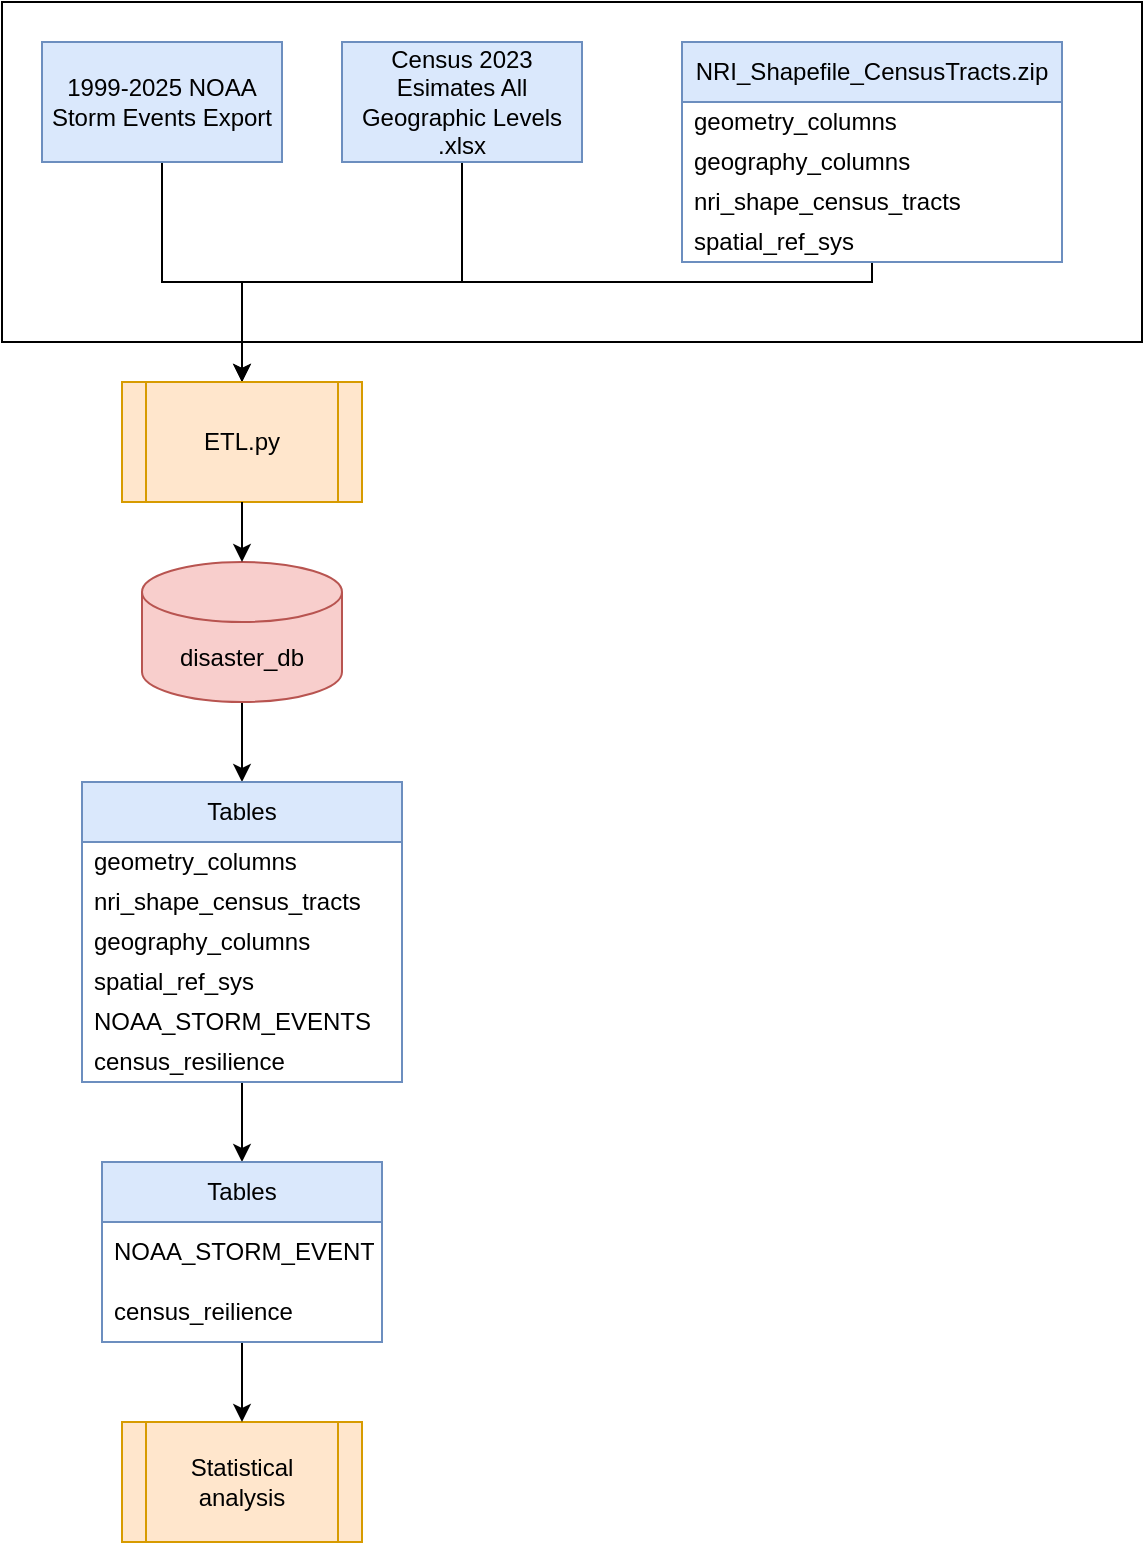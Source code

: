 <mxfile>
    <diagram name="Page-1" id="h0xkWWKZ30QLPbIeoJYY">
        <mxGraphModel dx="1111" dy="941" grid="1" gridSize="10" guides="1" tooltips="1" connect="1" arrows="1" fold="1" page="1" pageScale="1" pageWidth="850" pageHeight="1100" background="none" math="0" shadow="0">
            <root>
                <mxCell id="0"/>
                <mxCell id="1" parent="0"/>
                <mxCell id="hgfBhY_SI7VS0qbQf4od-2" value="" style="rounded=0;whiteSpace=wrap;html=1;fillColor=none;" parent="1" vertex="1">
                    <mxGeometry x="10" y="40" width="570" height="170" as="geometry"/>
                </mxCell>
                <mxCell id="2" style="edgeStyle=none;html=1;exitX=0.5;exitY=1;exitDx=0;exitDy=0;exitPerimeter=0;entryX=0.5;entryY=0;entryDx=0;entryDy=0;" edge="1" parent="1" source="hgfBhY_SI7VS0qbQf4od-1" target="hgfBhY_SI7VS0qbQf4od-20">
                    <mxGeometry relative="1" as="geometry"/>
                </mxCell>
                <mxCell id="hgfBhY_SI7VS0qbQf4od-1" value="disaster_db" style="shape=cylinder3;whiteSpace=wrap;html=1;boundedLbl=1;backgroundOutline=1;size=15;fillColor=#f8cecc;strokeColor=#b85450;" parent="1" vertex="1">
                    <mxGeometry x="80" y="320" width="100" height="70" as="geometry"/>
                </mxCell>
                <mxCell id="hgfBhY_SI7VS0qbQf4od-40" style="edgeStyle=orthogonalEdgeStyle;rounded=0;orthogonalLoop=1;jettySize=auto;html=1;exitX=0.5;exitY=1;exitDx=0;exitDy=0;entryX=0.5;entryY=0;entryDx=0;entryDy=0;" parent="1" source="hgfBhY_SI7VS0qbQf4od-3" target="hgfBhY_SI7VS0qbQf4od-37" edge="1">
                    <mxGeometry relative="1" as="geometry">
                        <Array as="points">
                            <mxPoint x="90" y="180"/>
                            <mxPoint x="130" y="180"/>
                        </Array>
                    </mxGeometry>
                </mxCell>
                <mxCell id="hgfBhY_SI7VS0qbQf4od-3" value="1999-2025 NOAA Storm Events Export" style="rounded=0;whiteSpace=wrap;html=1;fillColor=#dae8fc;strokeColor=#6c8ebf;" parent="1" vertex="1">
                    <mxGeometry x="30" y="60" width="120" height="60" as="geometry"/>
                </mxCell>
                <mxCell id="hgfBhY_SI7VS0qbQf4od-38" style="edgeStyle=orthogonalEdgeStyle;rounded=0;orthogonalLoop=1;jettySize=auto;html=1;" parent="1" source="hgfBhY_SI7VS0qbQf4od-4" target="hgfBhY_SI7VS0qbQf4od-37" edge="1">
                    <mxGeometry relative="1" as="geometry">
                        <Array as="points">
                            <mxPoint x="130" y="180"/>
                        </Array>
                    </mxGeometry>
                </mxCell>
                <mxCell id="hgfBhY_SI7VS0qbQf4od-4" value="NRI_Shapefile_CensusTracts.zip" style="swimlane;fontStyle=0;childLayout=stackLayout;horizontal=1;startSize=30;horizontalStack=0;resizeParent=1;resizeParentMax=0;resizeLast=0;collapsible=1;marginBottom=0;whiteSpace=wrap;html=1;fillColor=#dae8fc;strokeColor=#6c8ebf;" parent="1" vertex="1">
                    <mxGeometry x="350" y="60" width="190" height="110" as="geometry">
                        <mxRectangle x="510" y="440" width="60" height="30" as="alternateBounds"/>
                    </mxGeometry>
                </mxCell>
                <mxCell id="hgfBhY_SI7VS0qbQf4od-5" value="geometry_columns" style="text;strokeColor=none;fillColor=none;align=left;verticalAlign=middle;spacingLeft=4;spacingRight=4;overflow=hidden;points=[[0,0.5],[1,0.5]];portConstraint=eastwest;rotatable=0;whiteSpace=wrap;html=1;" parent="hgfBhY_SI7VS0qbQf4od-4" vertex="1">
                    <mxGeometry y="30" width="190" height="20" as="geometry"/>
                </mxCell>
                <mxCell id="hgfBhY_SI7VS0qbQf4od-6" value="geography_columns" style="text;strokeColor=none;fillColor=none;align=left;verticalAlign=middle;spacingLeft=4;spacingRight=4;overflow=hidden;points=[[0,0.5],[1,0.5]];portConstraint=eastwest;rotatable=0;whiteSpace=wrap;html=1;" parent="hgfBhY_SI7VS0qbQf4od-4" vertex="1">
                    <mxGeometry y="50" width="190" height="20" as="geometry"/>
                </mxCell>
                <mxCell id="hgfBhY_SI7VS0qbQf4od-7" value="nri_shape_census_tracts&lt;div&gt;&lt;br&gt;&lt;/div&gt;&lt;div&gt;&lt;br&gt;&lt;/div&gt;" style="text;strokeColor=none;fillColor=none;align=left;verticalAlign=middle;spacingLeft=4;spacingRight=4;overflow=hidden;points=[[0,0.5],[1,0.5]];portConstraint=eastwest;rotatable=0;whiteSpace=wrap;html=1;" parent="hgfBhY_SI7VS0qbQf4od-4" vertex="1">
                    <mxGeometry y="70" width="190" height="20" as="geometry"/>
                </mxCell>
                <mxCell id="hgfBhY_SI7VS0qbQf4od-18" value="spatial_ref_sys" style="text;strokeColor=none;fillColor=none;align=left;verticalAlign=middle;spacingLeft=4;spacingRight=4;overflow=hidden;points=[[0,0.5],[1,0.5]];portConstraint=eastwest;rotatable=0;whiteSpace=wrap;html=1;" parent="hgfBhY_SI7VS0qbQf4od-4" vertex="1">
                    <mxGeometry y="90" width="190" height="20" as="geometry"/>
                </mxCell>
                <mxCell id="hgfBhY_SI7VS0qbQf4od-39" style="edgeStyle=orthogonalEdgeStyle;rounded=0;orthogonalLoop=1;jettySize=auto;html=1;" parent="1" source="hgfBhY_SI7VS0qbQf4od-9" edge="1">
                    <mxGeometry relative="1" as="geometry">
                        <mxPoint x="130" y="280" as="targetPoint"/>
                        <Array as="points">
                            <mxPoint x="240" y="180"/>
                            <mxPoint x="130" y="180"/>
                        </Array>
                    </mxGeometry>
                </mxCell>
                <mxCell id="hgfBhY_SI7VS0qbQf4od-9" value="Census 2023 Esimates All Geographic Levels .xlsx" style="rounded=0;whiteSpace=wrap;html=1;fillColor=#dae8fc;strokeColor=#6c8ebf;" parent="1" vertex="1">
                    <mxGeometry x="180" y="60" width="120" height="60" as="geometry"/>
                </mxCell>
                <mxCell id="hgfBhY_SI7VS0qbQf4od-35" style="edgeStyle=orthogonalEdgeStyle;rounded=0;orthogonalLoop=1;jettySize=auto;html=1;" parent="1" source="hgfBhY_SI7VS0qbQf4od-20" target="hgfBhY_SI7VS0qbQf4od-31" edge="1">
                    <mxGeometry relative="1" as="geometry"/>
                </mxCell>
                <mxCell id="hgfBhY_SI7VS0qbQf4od-20" value="Tables" style="swimlane;fontStyle=0;childLayout=stackLayout;horizontal=1;startSize=30;horizontalStack=0;resizeParent=1;resizeParentMax=0;resizeLast=0;collapsible=1;marginBottom=0;whiteSpace=wrap;html=1;fillColor=#dae8fc;strokeColor=#6c8ebf;" parent="1" vertex="1">
                    <mxGeometry x="50" y="430" width="160" height="150" as="geometry">
                        <mxRectangle x="510" y="440" width="60" height="30" as="alternateBounds"/>
                    </mxGeometry>
                </mxCell>
                <mxCell id="hgfBhY_SI7VS0qbQf4od-21" value="geometry_columns" style="text;strokeColor=none;fillColor=none;align=left;verticalAlign=middle;spacingLeft=4;spacingRight=4;overflow=hidden;points=[[0,0.5],[1,0.5]];portConstraint=eastwest;rotatable=0;whiteSpace=wrap;html=1;" parent="hgfBhY_SI7VS0qbQf4od-20" vertex="1">
                    <mxGeometry y="30" width="160" height="20" as="geometry"/>
                </mxCell>
                <mxCell id="hgfBhY_SI7VS0qbQf4od-23" value="nri_shape_census_tracts&lt;div&gt;&lt;br&gt;&lt;/div&gt;&lt;div&gt;&lt;br&gt;&lt;/div&gt;" style="text;strokeColor=none;fillColor=none;align=left;verticalAlign=middle;spacingLeft=4;spacingRight=4;overflow=hidden;points=[[0,0.5],[1,0.5]];portConstraint=eastwest;rotatable=0;whiteSpace=wrap;html=1;" parent="hgfBhY_SI7VS0qbQf4od-20" vertex="1">
                    <mxGeometry y="50" width="160" height="20" as="geometry"/>
                </mxCell>
                <mxCell id="hgfBhY_SI7VS0qbQf4od-22" value="geography_columns" style="text;strokeColor=none;fillColor=none;align=left;verticalAlign=middle;spacingLeft=4;spacingRight=4;overflow=hidden;points=[[0,0.5],[1,0.5]];portConstraint=eastwest;rotatable=0;whiteSpace=wrap;html=1;" parent="hgfBhY_SI7VS0qbQf4od-20" vertex="1">
                    <mxGeometry y="70" width="160" height="20" as="geometry"/>
                </mxCell>
                <mxCell id="hgfBhY_SI7VS0qbQf4od-25" value="spatial_ref_sys" style="text;strokeColor=none;fillColor=none;align=left;verticalAlign=middle;spacingLeft=4;spacingRight=4;overflow=hidden;points=[[0,0.5],[1,0.5]];portConstraint=eastwest;rotatable=0;whiteSpace=wrap;html=1;" parent="hgfBhY_SI7VS0qbQf4od-20" vertex="1">
                    <mxGeometry y="90" width="160" height="20" as="geometry"/>
                </mxCell>
                <mxCell id="hgfBhY_SI7VS0qbQf4od-26" value="NOAA_STORM_EVENTS" style="text;strokeColor=none;fillColor=none;align=left;verticalAlign=middle;spacingLeft=4;spacingRight=4;overflow=hidden;points=[[0,0.5],[1,0.5]];portConstraint=eastwest;rotatable=0;whiteSpace=wrap;html=1;" parent="hgfBhY_SI7VS0qbQf4od-20" vertex="1">
                    <mxGeometry y="110" width="160" height="20" as="geometry"/>
                </mxCell>
                <mxCell id="hgfBhY_SI7VS0qbQf4od-27" value="census_resilience" style="text;strokeColor=none;fillColor=none;align=left;verticalAlign=middle;spacingLeft=4;spacingRight=4;overflow=hidden;points=[[0,0.5],[1,0.5]];portConstraint=eastwest;rotatable=0;whiteSpace=wrap;html=1;" parent="hgfBhY_SI7VS0qbQf4od-20" vertex="1">
                    <mxGeometry y="130" width="160" height="20" as="geometry"/>
                </mxCell>
                <mxCell id="hgfBhY_SI7VS0qbQf4od-29" value="Statistical analysis" style="shape=process;whiteSpace=wrap;html=1;backgroundOutline=1;fillColor=#ffe6cc;strokeColor=#d79b00;" parent="1" vertex="1">
                    <mxGeometry x="70" y="750" width="120" height="60" as="geometry"/>
                </mxCell>
                <mxCell id="hgfBhY_SI7VS0qbQf4od-36" style="edgeStyle=orthogonalEdgeStyle;rounded=0;orthogonalLoop=1;jettySize=auto;html=1;" parent="1" source="hgfBhY_SI7VS0qbQf4od-31" target="hgfBhY_SI7VS0qbQf4od-29" edge="1">
                    <mxGeometry relative="1" as="geometry"/>
                </mxCell>
                <mxCell id="hgfBhY_SI7VS0qbQf4od-31" value="Tables" style="swimlane;fontStyle=0;childLayout=stackLayout;horizontal=1;startSize=30;horizontalStack=0;resizeParent=1;resizeParentMax=0;resizeLast=0;collapsible=1;marginBottom=0;whiteSpace=wrap;html=1;fillColor=#dae8fc;strokeColor=#6c8ebf;" parent="1" vertex="1">
                    <mxGeometry x="60" y="620" width="140" height="90" as="geometry"/>
                </mxCell>
                <mxCell id="hgfBhY_SI7VS0qbQf4od-32" value="NOAA_STORM_EVENTS" style="text;strokeColor=none;fillColor=none;align=left;verticalAlign=middle;spacingLeft=4;spacingRight=4;overflow=hidden;points=[[0,0.5],[1,0.5]];portConstraint=eastwest;rotatable=0;whiteSpace=wrap;html=1;" parent="hgfBhY_SI7VS0qbQf4od-31" vertex="1">
                    <mxGeometry y="30" width="140" height="30" as="geometry"/>
                </mxCell>
                <mxCell id="hgfBhY_SI7VS0qbQf4od-33" value="census_reilience" style="text;strokeColor=none;fillColor=none;align=left;verticalAlign=middle;spacingLeft=4;spacingRight=4;overflow=hidden;points=[[0,0.5],[1,0.5]];portConstraint=eastwest;rotatable=0;whiteSpace=wrap;html=1;" parent="hgfBhY_SI7VS0qbQf4od-31" vertex="1">
                    <mxGeometry y="60" width="140" height="30" as="geometry"/>
                </mxCell>
                <mxCell id="hgfBhY_SI7VS0qbQf4od-37" value="ETL.py" style="shape=process;whiteSpace=wrap;html=1;backgroundOutline=1;fillColor=#ffe6cc;strokeColor=#d79b00;" parent="1" vertex="1">
                    <mxGeometry x="70" y="230" width="120" height="60" as="geometry"/>
                </mxCell>
                <mxCell id="hgfBhY_SI7VS0qbQf4od-41" style="edgeStyle=orthogonalEdgeStyle;rounded=0;orthogonalLoop=1;jettySize=auto;html=1;exitX=0.5;exitY=1;exitDx=0;exitDy=0;entryX=0.5;entryY=0;entryDx=0;entryDy=0;entryPerimeter=0;" parent="1" source="hgfBhY_SI7VS0qbQf4od-37" target="hgfBhY_SI7VS0qbQf4od-1" edge="1">
                    <mxGeometry relative="1" as="geometry"/>
                </mxCell>
            </root>
        </mxGraphModel>
    </diagram>
</mxfile>